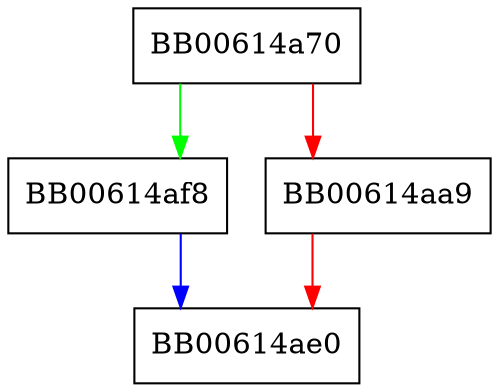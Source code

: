 digraph PEM_ASN1_read {
  node [shape="box"];
  graph [splines=ortho];
  BB00614a70 -> BB00614af8 [color="green"];
  BB00614a70 -> BB00614aa9 [color="red"];
  BB00614aa9 -> BB00614ae0 [color="red"];
  BB00614af8 -> BB00614ae0 [color="blue"];
}